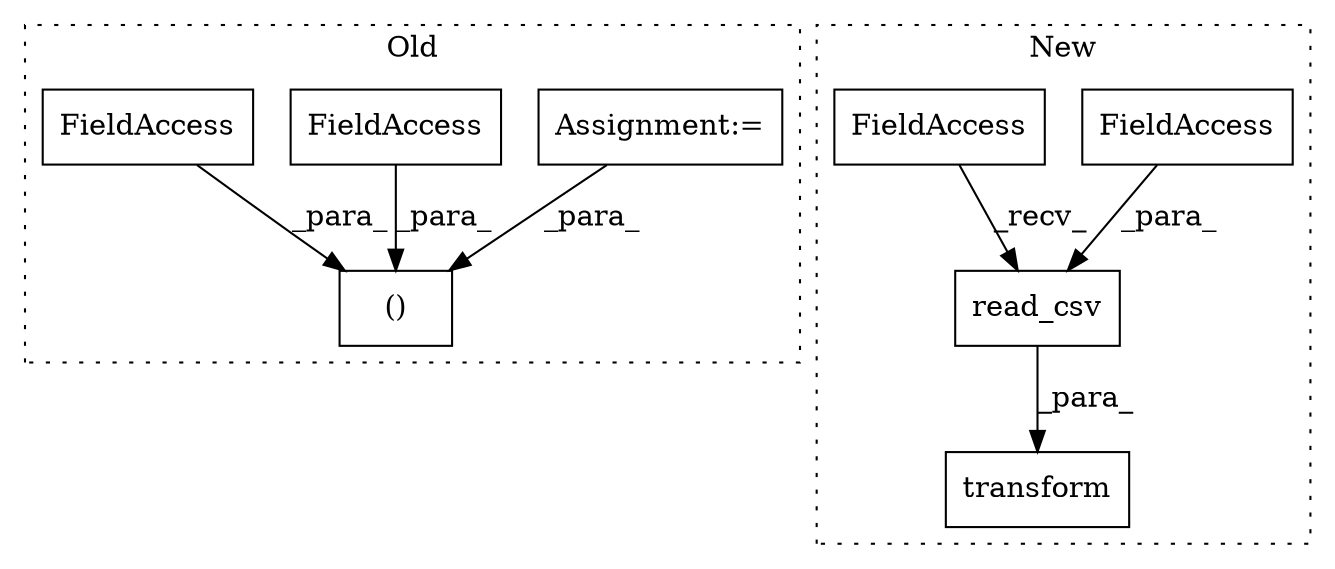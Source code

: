 digraph G {
subgraph cluster0 {
1 [label="()" a="106" s="12505" l="32" shape="box"];
3 [label="Assignment:=" a="7" s="12291" l="2" shape="box"];
4 [label="FieldAccess" a="22" s="12520" l="1" shape="box"];
5 [label="FieldAccess" a="22" s="12506" l="1" shape="box"];
label = "Old";
style="dotted";
}
subgraph cluster1 {
2 [label="read_csv" a="32" s="12790,12819" l="9,1" shape="box"];
6 [label="transform" a="32" s="12773,12820" l="10,1" shape="box"];
7 [label="FieldAccess" a="22" s="12799" l="20" shape="box"];
8 [label="FieldAccess" a="22" s="12783" l="6" shape="box"];
label = "New";
style="dotted";
}
2 -> 6 [label="_para_"];
3 -> 1 [label="_para_"];
4 -> 1 [label="_para_"];
5 -> 1 [label="_para_"];
7 -> 2 [label="_para_"];
8 -> 2 [label="_recv_"];
}